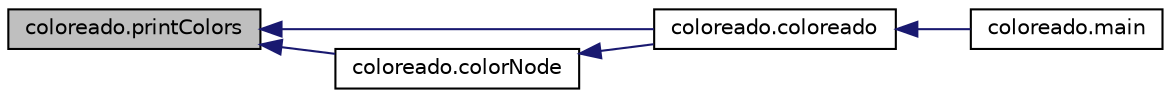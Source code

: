 digraph G
{
  edge [fontname="Helvetica",fontsize="10",labelfontname="Helvetica",labelfontsize="10"];
  node [fontname="Helvetica",fontsize="10",shape=record];
  rankdir="LR";
  Node1 [label="coloreado.printColors",height=0.2,width=0.4,color="black", fillcolor="grey75", style="filled" fontcolor="black"];
  Node1 -> Node2 [dir="back",color="midnightblue",fontsize="10",style="solid",fontname="Helvetica"];
  Node2 [label="coloreado.coloreado",height=0.2,width=0.4,color="black", fillcolor="white", style="filled",URL="$d5/d4c/classcoloreado.html#af63698cc2cfe6b813473199221baeeec"];
  Node2 -> Node3 [dir="back",color="midnightblue",fontsize="10",style="solid",fontname="Helvetica"];
  Node3 [label="coloreado.main",height=0.2,width=0.4,color="black", fillcolor="white", style="filled",URL="$d5/d4c/classcoloreado.html#a3faec805903e83d479bac047451e52c4"];
  Node1 -> Node4 [dir="back",color="midnightblue",fontsize="10",style="solid",fontname="Helvetica"];
  Node4 [label="coloreado.colorNode",height=0.2,width=0.4,color="black", fillcolor="white", style="filled",URL="$d5/d4c/classcoloreado.html#a7117ad010bc6cb9b592d00cbbd8b8977"];
  Node4 -> Node2 [dir="back",color="midnightblue",fontsize="10",style="solid",fontname="Helvetica"];
}
